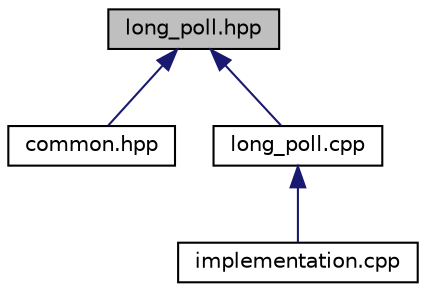 digraph "long_poll.hpp"
{
 // LATEX_PDF_SIZE
  edge [fontname="Helvetica",fontsize="10",labelfontname="Helvetica",labelfontsize="10"];
  node [fontname="Helvetica",fontsize="10",shape=record];
  Node1 [label="long_poll.hpp",height=0.2,width=0.4,color="black", fillcolor="grey75", style="filled", fontcolor="black",tooltip=" "];
  Node1 -> Node2 [dir="back",color="midnightblue",fontsize="10",style="solid",fontname="Helvetica"];
  Node2 [label="common.hpp",height=0.2,width=0.4,color="black", fillcolor="white", style="filled",URL="$common_8hpp.html",tooltip=" "];
  Node1 -> Node3 [dir="back",color="midnightblue",fontsize="10",style="solid",fontname="Helvetica"];
  Node3 [label="long_poll.cpp",height=0.2,width=0.4,color="black", fillcolor="white", style="filled",URL="$long__poll_8cpp.html",tooltip=" "];
  Node3 -> Node4 [dir="back",color="midnightblue",fontsize="10",style="solid",fontname="Helvetica"];
  Node4 [label="implementation.cpp",height=0.2,width=0.4,color="black", fillcolor="white", style="filled",URL="$vk_2implementation_8cpp.html",tooltip=" "];
}
